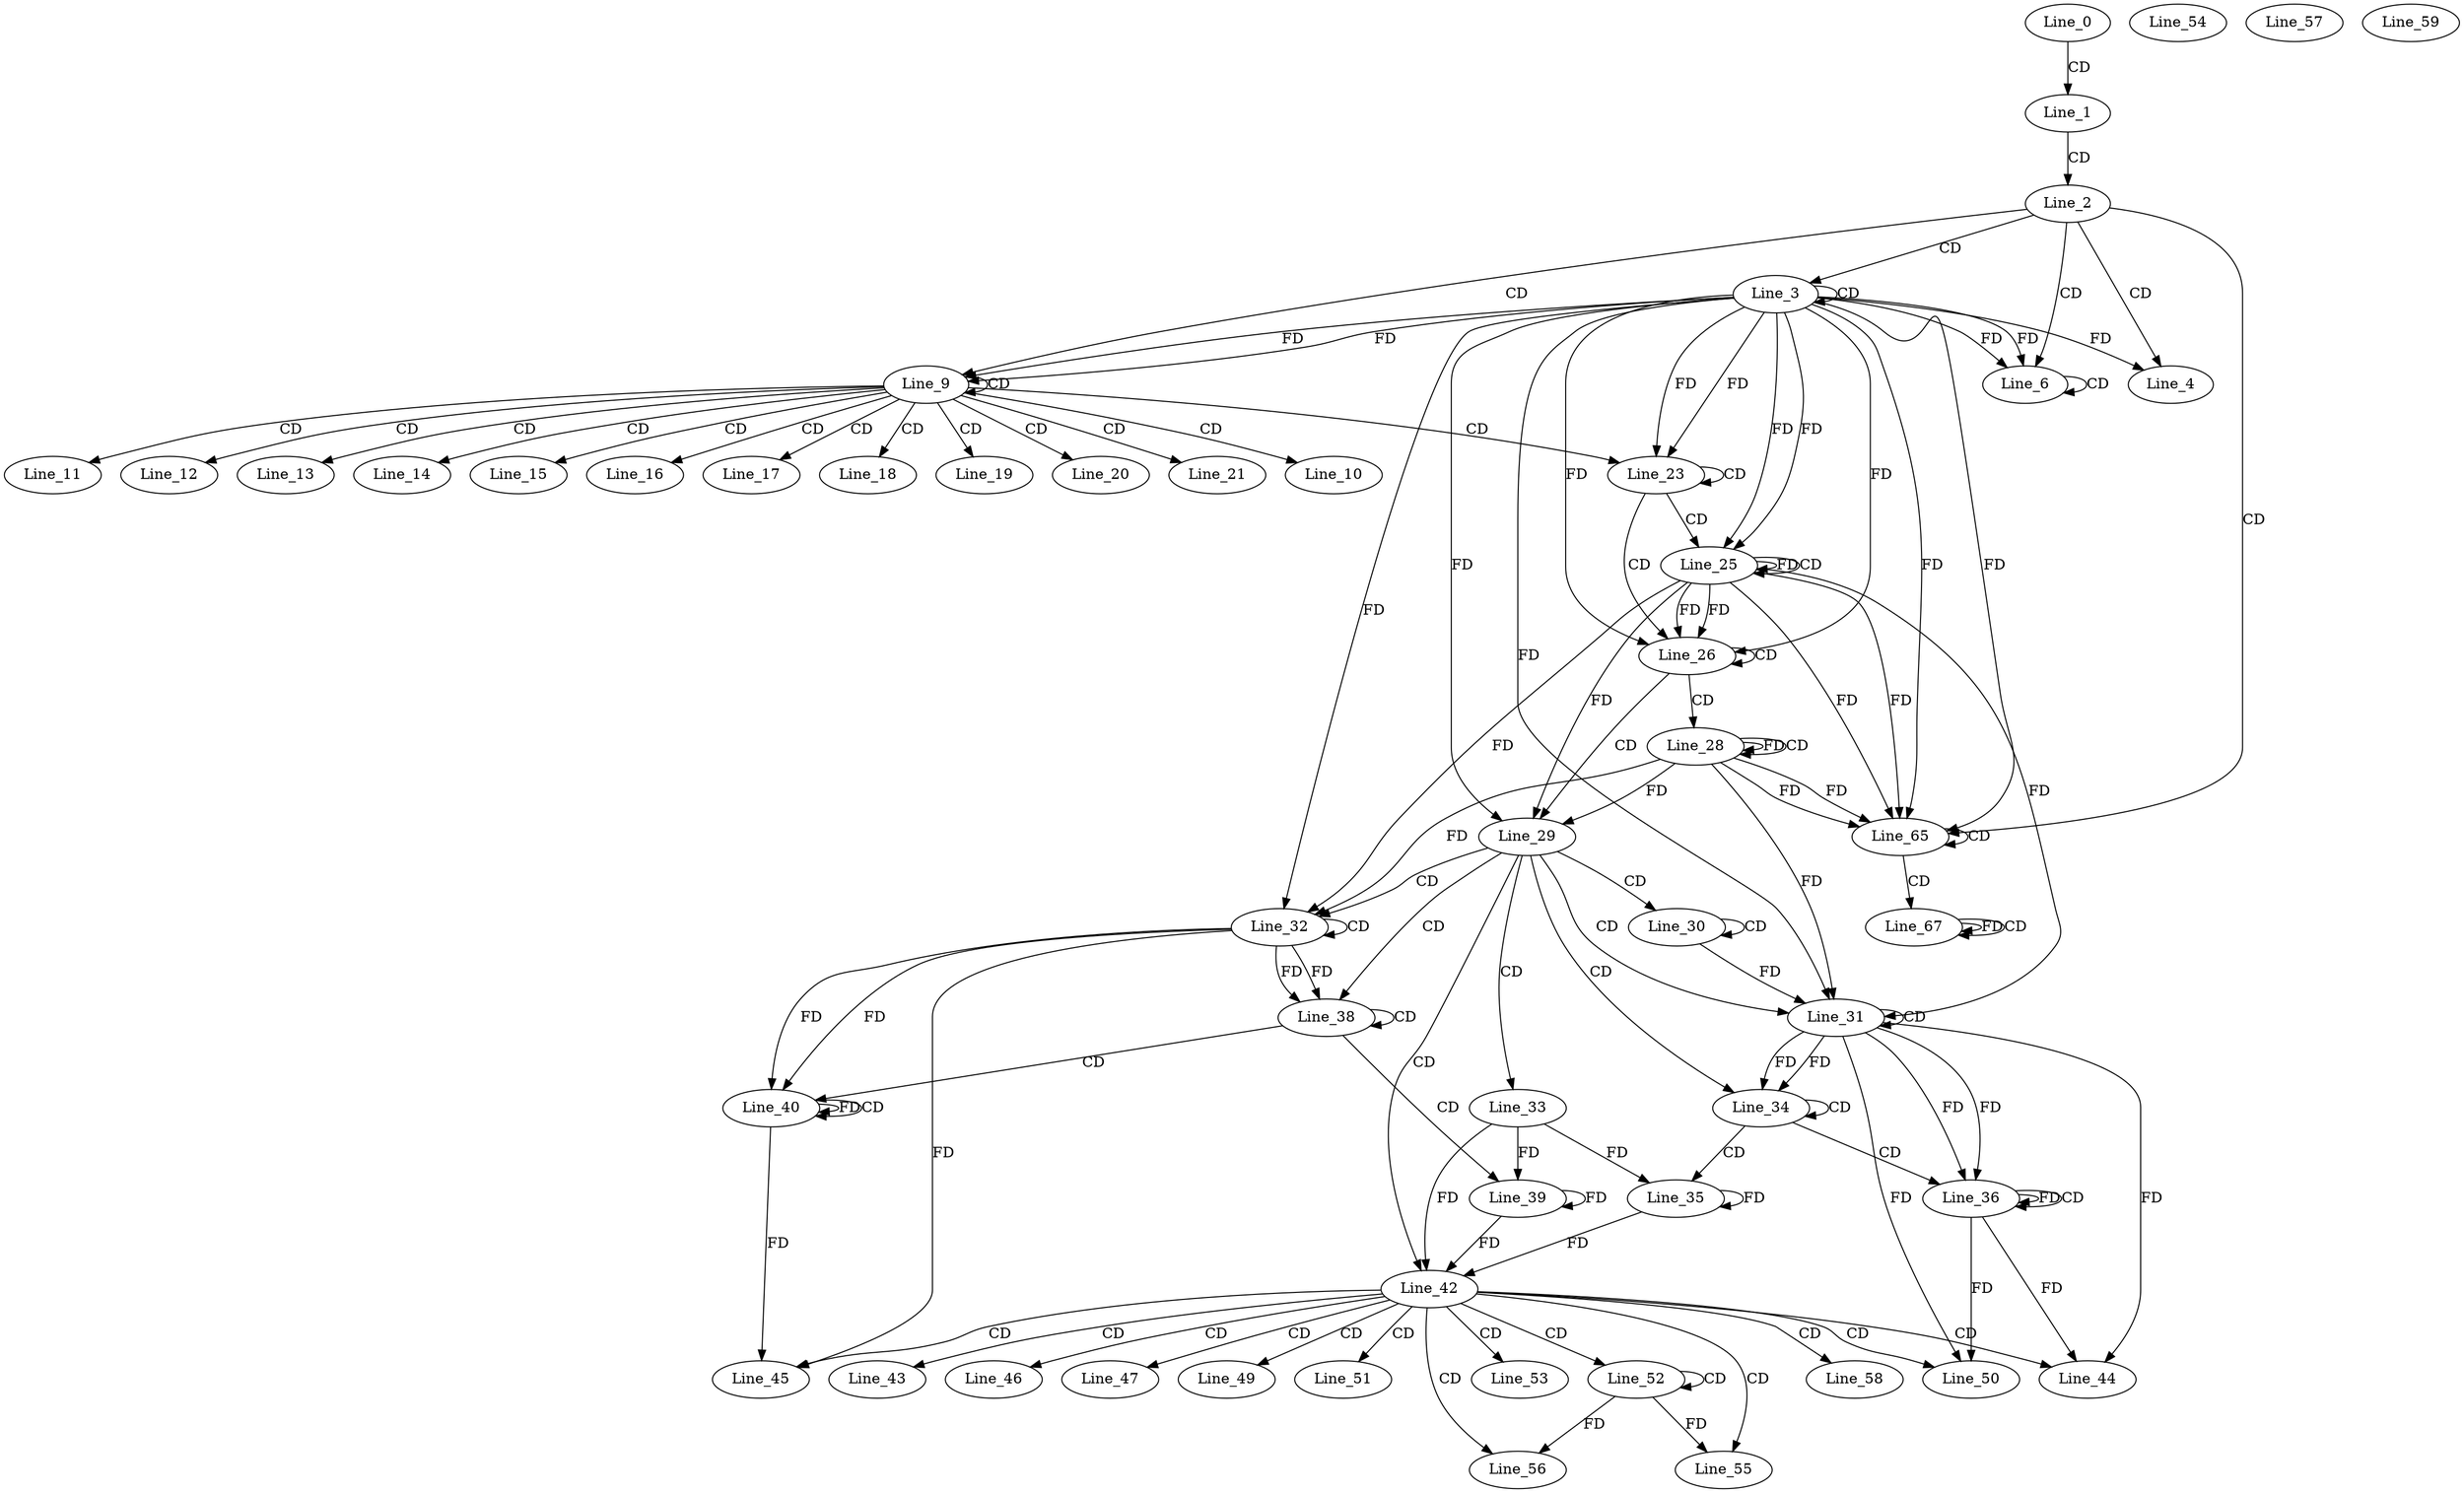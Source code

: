 digraph G {
  Line_0;
  Line_1;
  Line_2;
  Line_3;
  Line_3;
  Line_4;
  Line_4;
  Line_6;
  Line_6;
  Line_9;
  Line_9;
  Line_10;
  Line_11;
  Line_12;
  Line_13;
  Line_14;
  Line_15;
  Line_16;
  Line_17;
  Line_18;
  Line_19;
  Line_20;
  Line_21;
  Line_23;
  Line_23;
  Line_25;
  Line_25;
  Line_26;
  Line_26;
  Line_28;
  Line_28;
  Line_29;
  Line_29;
  Line_30;
  Line_30;
  Line_31;
  Line_31;
  Line_31;
  Line_32;
  Line_32;
  Line_32;
  Line_33;
  Line_34;
  Line_34;
  Line_35;
  Line_36;
  Line_36;
  Line_38;
  Line_38;
  Line_39;
  Line_40;
  Line_40;
  Line_42;
  Line_43;
  Line_44;
  Line_45;
  Line_46;
  Line_47;
  Line_49;
  Line_50;
  Line_51;
  Line_52;
  Line_52;
  Line_53;
  Line_54;
  Line_55;
  Line_56;
  Line_57;
  Line_58;
  Line_59;
  Line_65;
  Line_65;
  Line_67;
  Line_67;
  Line_0 -> Line_1 [ label="CD" ];
  Line_1 -> Line_2 [ label="CD" ];
  Line_2 -> Line_3 [ label="CD" ];
  Line_3 -> Line_3 [ label="CD" ];
  Line_2 -> Line_4 [ label="CD" ];
  Line_3 -> Line_4 [ label="FD" ];
  Line_2 -> Line_6 [ label="CD" ];
  Line_3 -> Line_6 [ label="FD" ];
  Line_6 -> Line_6 [ label="CD" ];
  Line_3 -> Line_6 [ label="FD" ];
  Line_2 -> Line_9 [ label="CD" ];
  Line_3 -> Line_9 [ label="FD" ];
  Line_9 -> Line_9 [ label="CD" ];
  Line_3 -> Line_9 [ label="FD" ];
  Line_9 -> Line_10 [ label="CD" ];
  Line_9 -> Line_11 [ label="CD" ];
  Line_9 -> Line_12 [ label="CD" ];
  Line_9 -> Line_13 [ label="CD" ];
  Line_9 -> Line_14 [ label="CD" ];
  Line_9 -> Line_15 [ label="CD" ];
  Line_9 -> Line_16 [ label="CD" ];
  Line_9 -> Line_17 [ label="CD" ];
  Line_9 -> Line_18 [ label="CD" ];
  Line_9 -> Line_19 [ label="CD" ];
  Line_9 -> Line_20 [ label="CD" ];
  Line_9 -> Line_21 [ label="CD" ];
  Line_9 -> Line_23 [ label="CD" ];
  Line_3 -> Line_23 [ label="FD" ];
  Line_23 -> Line_23 [ label="CD" ];
  Line_3 -> Line_23 [ label="FD" ];
  Line_23 -> Line_25 [ label="CD" ];
  Line_3 -> Line_25 [ label="FD" ];
  Line_25 -> Line_25 [ label="FD" ];
  Line_25 -> Line_25 [ label="CD" ];
  Line_3 -> Line_25 [ label="FD" ];
  Line_23 -> Line_26 [ label="CD" ];
  Line_3 -> Line_26 [ label="FD" ];
  Line_25 -> Line_26 [ label="FD" ];
  Line_26 -> Line_26 [ label="CD" ];
  Line_3 -> Line_26 [ label="FD" ];
  Line_25 -> Line_26 [ label="FD" ];
  Line_26 -> Line_28 [ label="CD" ];
  Line_28 -> Line_28 [ label="FD" ];
  Line_28 -> Line_28 [ label="CD" ];
  Line_26 -> Line_29 [ label="CD" ];
  Line_3 -> Line_29 [ label="FD" ];
  Line_25 -> Line_29 [ label="FD" ];
  Line_28 -> Line_29 [ label="FD" ];
  Line_29 -> Line_30 [ label="CD" ];
  Line_30 -> Line_30 [ label="CD" ];
  Line_29 -> Line_31 [ label="CD" ];
  Line_31 -> Line_31 [ label="CD" ];
  Line_3 -> Line_31 [ label="FD" ];
  Line_25 -> Line_31 [ label="FD" ];
  Line_28 -> Line_31 [ label="FD" ];
  Line_30 -> Line_31 [ label="FD" ];
  Line_29 -> Line_32 [ label="CD" ];
  Line_32 -> Line_32 [ label="CD" ];
  Line_3 -> Line_32 [ label="FD" ];
  Line_25 -> Line_32 [ label="FD" ];
  Line_28 -> Line_32 [ label="FD" ];
  Line_29 -> Line_33 [ label="CD" ];
  Line_29 -> Line_34 [ label="CD" ];
  Line_31 -> Line_34 [ label="FD" ];
  Line_34 -> Line_34 [ label="CD" ];
  Line_31 -> Line_34 [ label="FD" ];
  Line_34 -> Line_35 [ label="CD" ];
  Line_33 -> Line_35 [ label="FD" ];
  Line_35 -> Line_35 [ label="FD" ];
  Line_34 -> Line_36 [ label="CD" ];
  Line_31 -> Line_36 [ label="FD" ];
  Line_36 -> Line_36 [ label="FD" ];
  Line_36 -> Line_36 [ label="CD" ];
  Line_31 -> Line_36 [ label="FD" ];
  Line_29 -> Line_38 [ label="CD" ];
  Line_32 -> Line_38 [ label="FD" ];
  Line_38 -> Line_38 [ label="CD" ];
  Line_32 -> Line_38 [ label="FD" ];
  Line_38 -> Line_39 [ label="CD" ];
  Line_33 -> Line_39 [ label="FD" ];
  Line_39 -> Line_39 [ label="FD" ];
  Line_38 -> Line_40 [ label="CD" ];
  Line_32 -> Line_40 [ label="FD" ];
  Line_40 -> Line_40 [ label="FD" ];
  Line_40 -> Line_40 [ label="CD" ];
  Line_32 -> Line_40 [ label="FD" ];
  Line_29 -> Line_42 [ label="CD" ];
  Line_33 -> Line_42 [ label="FD" ];
  Line_35 -> Line_42 [ label="FD" ];
  Line_39 -> Line_42 [ label="FD" ];
  Line_42 -> Line_43 [ label="CD" ];
  Line_42 -> Line_44 [ label="CD" ];
  Line_31 -> Line_44 [ label="FD" ];
  Line_36 -> Line_44 [ label="FD" ];
  Line_42 -> Line_45 [ label="CD" ];
  Line_32 -> Line_45 [ label="FD" ];
  Line_40 -> Line_45 [ label="FD" ];
  Line_42 -> Line_46 [ label="CD" ];
  Line_42 -> Line_47 [ label="CD" ];
  Line_42 -> Line_49 [ label="CD" ];
  Line_42 -> Line_50 [ label="CD" ];
  Line_31 -> Line_50 [ label="FD" ];
  Line_36 -> Line_50 [ label="FD" ];
  Line_42 -> Line_51 [ label="CD" ];
  Line_42 -> Line_52 [ label="CD" ];
  Line_52 -> Line_52 [ label="CD" ];
  Line_42 -> Line_53 [ label="CD" ];
  Line_42 -> Line_55 [ label="CD" ];
  Line_52 -> Line_55 [ label="FD" ];
  Line_42 -> Line_56 [ label="CD" ];
  Line_52 -> Line_56 [ label="FD" ];
  Line_42 -> Line_58 [ label="CD" ];
  Line_2 -> Line_65 [ label="CD" ];
  Line_3 -> Line_65 [ label="FD" ];
  Line_25 -> Line_65 [ label="FD" ];
  Line_28 -> Line_65 [ label="FD" ];
  Line_65 -> Line_65 [ label="CD" ];
  Line_3 -> Line_65 [ label="FD" ];
  Line_25 -> Line_65 [ label="FD" ];
  Line_28 -> Line_65 [ label="FD" ];
  Line_65 -> Line_67 [ label="CD" ];
  Line_67 -> Line_67 [ label="FD" ];
  Line_67 -> Line_67 [ label="CD" ];
}
